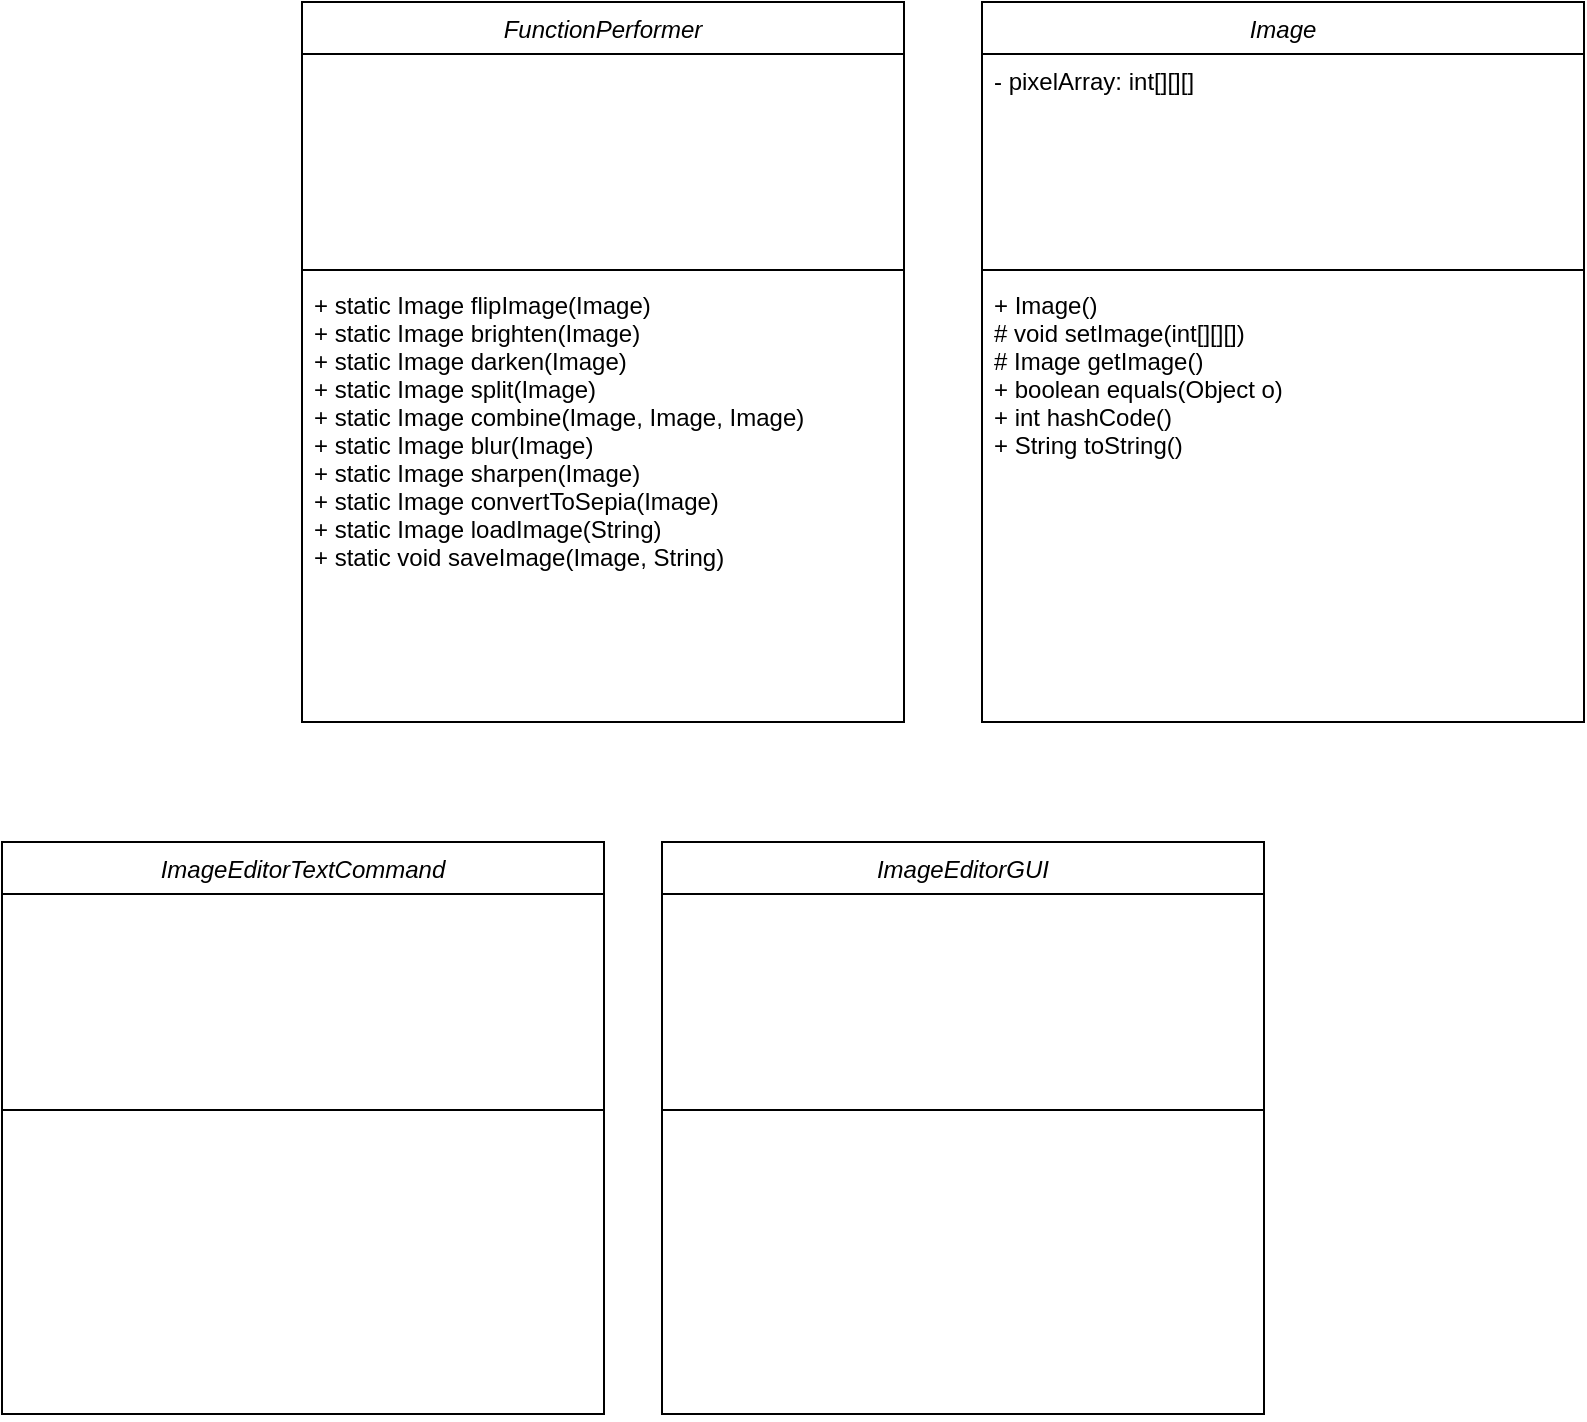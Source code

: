 <mxfile version="24.7.17">
  <diagram id="C5RBs43oDa-KdzZeNtuy" name="Page-1">
    <mxGraphModel dx="2546" dy="705" grid="1" gridSize="10" guides="1" tooltips="1" connect="1" arrows="1" fold="1" page="1" pageScale="1" pageWidth="827" pageHeight="1169" math="0" shadow="0">
      <root>
        <mxCell id="WIyWlLk6GJQsqaUBKTNV-0" />
        <mxCell id="WIyWlLk6GJQsqaUBKTNV-1" parent="WIyWlLk6GJQsqaUBKTNV-0" />
        <mxCell id="UL7VEZUIhz4zcoqNgr9t-1" value="ImageEditorTextCommand" style="swimlane;fontStyle=2;align=center;verticalAlign=top;childLayout=stackLayout;horizontal=1;startSize=26;horizontalStack=0;resizeParent=1;resizeLast=0;collapsible=1;marginBottom=0;rounded=0;shadow=0;strokeWidth=1;" vertex="1" parent="WIyWlLk6GJQsqaUBKTNV-1">
          <mxGeometry x="-760" y="450" width="301" height="286" as="geometry">
            <mxRectangle x="230" y="140" width="160" height="26" as="alternateBounds" />
          </mxGeometry>
        </mxCell>
        <mxCell id="UL7VEZUIhz4zcoqNgr9t-2" value="&#xa;" style="text;align=left;verticalAlign=top;spacingLeft=4;spacingRight=4;overflow=hidden;rotatable=0;points=[[0,0.5],[1,0.5]];portConstraint=eastwest;" vertex="1" parent="UL7VEZUIhz4zcoqNgr9t-1">
          <mxGeometry y="26" width="301" height="104" as="geometry" />
        </mxCell>
        <mxCell id="UL7VEZUIhz4zcoqNgr9t-3" value="" style="line;html=1;strokeWidth=1;align=left;verticalAlign=middle;spacingTop=-1;spacingLeft=3;spacingRight=3;rotatable=0;labelPosition=right;points=[];portConstraint=eastwest;" vertex="1" parent="UL7VEZUIhz4zcoqNgr9t-1">
          <mxGeometry y="130" width="301" height="8" as="geometry" />
        </mxCell>
        <mxCell id="UL7VEZUIhz4zcoqNgr9t-4" value="&#xa;&#xa;&#xa;&#xa;&#xa;&#xa;&#xa;" style="text;align=left;verticalAlign=top;spacingLeft=4;spacingRight=4;overflow=hidden;rotatable=0;points=[[0,0.5],[1,0.5]];portConstraint=eastwest;" vertex="1" parent="UL7VEZUIhz4zcoqNgr9t-1">
          <mxGeometry y="138" width="301" height="148" as="geometry" />
        </mxCell>
        <mxCell id="UL7VEZUIhz4zcoqNgr9t-5" value="ImageEditorGUI" style="swimlane;fontStyle=2;align=center;verticalAlign=top;childLayout=stackLayout;horizontal=1;startSize=26;horizontalStack=0;resizeParent=1;resizeLast=0;collapsible=1;marginBottom=0;rounded=0;shadow=0;strokeWidth=1;" vertex="1" parent="WIyWlLk6GJQsqaUBKTNV-1">
          <mxGeometry x="-430" y="450" width="301" height="286" as="geometry">
            <mxRectangle x="230" y="140" width="160" height="26" as="alternateBounds" />
          </mxGeometry>
        </mxCell>
        <mxCell id="UL7VEZUIhz4zcoqNgr9t-6" value="&#xa;" style="text;align=left;verticalAlign=top;spacingLeft=4;spacingRight=4;overflow=hidden;rotatable=0;points=[[0,0.5],[1,0.5]];portConstraint=eastwest;" vertex="1" parent="UL7VEZUIhz4zcoqNgr9t-5">
          <mxGeometry y="26" width="301" height="104" as="geometry" />
        </mxCell>
        <mxCell id="UL7VEZUIhz4zcoqNgr9t-7" value="" style="line;html=1;strokeWidth=1;align=left;verticalAlign=middle;spacingTop=-1;spacingLeft=3;spacingRight=3;rotatable=0;labelPosition=right;points=[];portConstraint=eastwest;" vertex="1" parent="UL7VEZUIhz4zcoqNgr9t-5">
          <mxGeometry y="130" width="301" height="8" as="geometry" />
        </mxCell>
        <mxCell id="UL7VEZUIhz4zcoqNgr9t-8" value="&#xa;&#xa;&#xa;&#xa;&#xa;&#xa;&#xa;" style="text;align=left;verticalAlign=top;spacingLeft=4;spacingRight=4;overflow=hidden;rotatable=0;points=[[0,0.5],[1,0.5]];portConstraint=eastwest;" vertex="1" parent="UL7VEZUIhz4zcoqNgr9t-5">
          <mxGeometry y="138" width="301" height="148" as="geometry" />
        </mxCell>
        <mxCell id="UL7VEZUIhz4zcoqNgr9t-10" value="FunctionPerformer" style="swimlane;fontStyle=2;align=center;verticalAlign=top;childLayout=stackLayout;horizontal=1;startSize=26;horizontalStack=0;resizeParent=1;resizeLast=0;collapsible=1;marginBottom=0;rounded=0;shadow=0;strokeWidth=1;" vertex="1" parent="WIyWlLk6GJQsqaUBKTNV-1">
          <mxGeometry x="-610" y="30" width="301" height="360" as="geometry">
            <mxRectangle x="230" y="140" width="160" height="26" as="alternateBounds" />
          </mxGeometry>
        </mxCell>
        <mxCell id="UL7VEZUIhz4zcoqNgr9t-11" value="&#xa;" style="text;align=left;verticalAlign=top;spacingLeft=4;spacingRight=4;overflow=hidden;rotatable=0;points=[[0,0.5],[1,0.5]];portConstraint=eastwest;" vertex="1" parent="UL7VEZUIhz4zcoqNgr9t-10">
          <mxGeometry y="26" width="301" height="104" as="geometry" />
        </mxCell>
        <mxCell id="UL7VEZUIhz4zcoqNgr9t-12" value="" style="line;html=1;strokeWidth=1;align=left;verticalAlign=middle;spacingTop=-1;spacingLeft=3;spacingRight=3;rotatable=0;labelPosition=right;points=[];portConstraint=eastwest;" vertex="1" parent="UL7VEZUIhz4zcoqNgr9t-10">
          <mxGeometry y="130" width="301" height="8" as="geometry" />
        </mxCell>
        <mxCell id="UL7VEZUIhz4zcoqNgr9t-13" value="+ static Image flipImage(Image)&#xa;+ static Image brighten(Image)&#xa;+ static Image darken(Image)&#xa;+ static Image split(Image)&#xa;+ static Image combine(Image, Image, Image)&#xa;+ static Image blur(Image)&#xa;+ static Image sharpen(Image)&#xa;+ static Image convertToSepia(Image)&#xa;+ static Image loadImage(String)&#xa;+ static void saveImage(Image, String)&#xa;&#xa;&#xa;&#xa;&#xa;&#xa;&#xa;&#xa;&#xa;" style="text;align=left;verticalAlign=top;spacingLeft=4;spacingRight=4;overflow=hidden;rotatable=0;points=[[0,0.5],[1,0.5]];portConstraint=eastwest;" vertex="1" parent="UL7VEZUIhz4zcoqNgr9t-10">
          <mxGeometry y="138" width="301" height="222" as="geometry" />
        </mxCell>
        <mxCell id="UL7VEZUIhz4zcoqNgr9t-18" value="Image" style="swimlane;fontStyle=2;align=center;verticalAlign=top;childLayout=stackLayout;horizontal=1;startSize=26;horizontalStack=0;resizeParent=1;resizeLast=0;collapsible=1;marginBottom=0;rounded=0;shadow=0;strokeWidth=1;" vertex="1" parent="WIyWlLk6GJQsqaUBKTNV-1">
          <mxGeometry x="-270" y="30" width="301" height="360" as="geometry">
            <mxRectangle x="230" y="140" width="160" height="26" as="alternateBounds" />
          </mxGeometry>
        </mxCell>
        <mxCell id="UL7VEZUIhz4zcoqNgr9t-19" value="- pixelArray: int[][][]&#xa;&#xa;&#xa;&#xa;" style="text;align=left;verticalAlign=top;spacingLeft=4;spacingRight=4;overflow=hidden;rotatable=0;points=[[0,0.5],[1,0.5]];portConstraint=eastwest;" vertex="1" parent="UL7VEZUIhz4zcoqNgr9t-18">
          <mxGeometry y="26" width="301" height="104" as="geometry" />
        </mxCell>
        <mxCell id="UL7VEZUIhz4zcoqNgr9t-20" value="" style="line;html=1;strokeWidth=1;align=left;verticalAlign=middle;spacingTop=-1;spacingLeft=3;spacingRight=3;rotatable=0;labelPosition=right;points=[];portConstraint=eastwest;" vertex="1" parent="UL7VEZUIhz4zcoqNgr9t-18">
          <mxGeometry y="130" width="301" height="8" as="geometry" />
        </mxCell>
        <mxCell id="UL7VEZUIhz4zcoqNgr9t-21" value="+ Image()&#xa;# void setImage(int[][][])&#xa;# Image getImage()&#xa;+ boolean equals(Object o)&#xa;+ int hashCode()&#xa;+ String toString()&#xa;&#xa;&#xa;&#xa;" style="text;align=left;verticalAlign=top;spacingLeft=4;spacingRight=4;overflow=hidden;rotatable=0;points=[[0,0.5],[1,0.5]];portConstraint=eastwest;" vertex="1" parent="UL7VEZUIhz4zcoqNgr9t-18">
          <mxGeometry y="138" width="301" height="222" as="geometry" />
        </mxCell>
      </root>
    </mxGraphModel>
  </diagram>
</mxfile>
